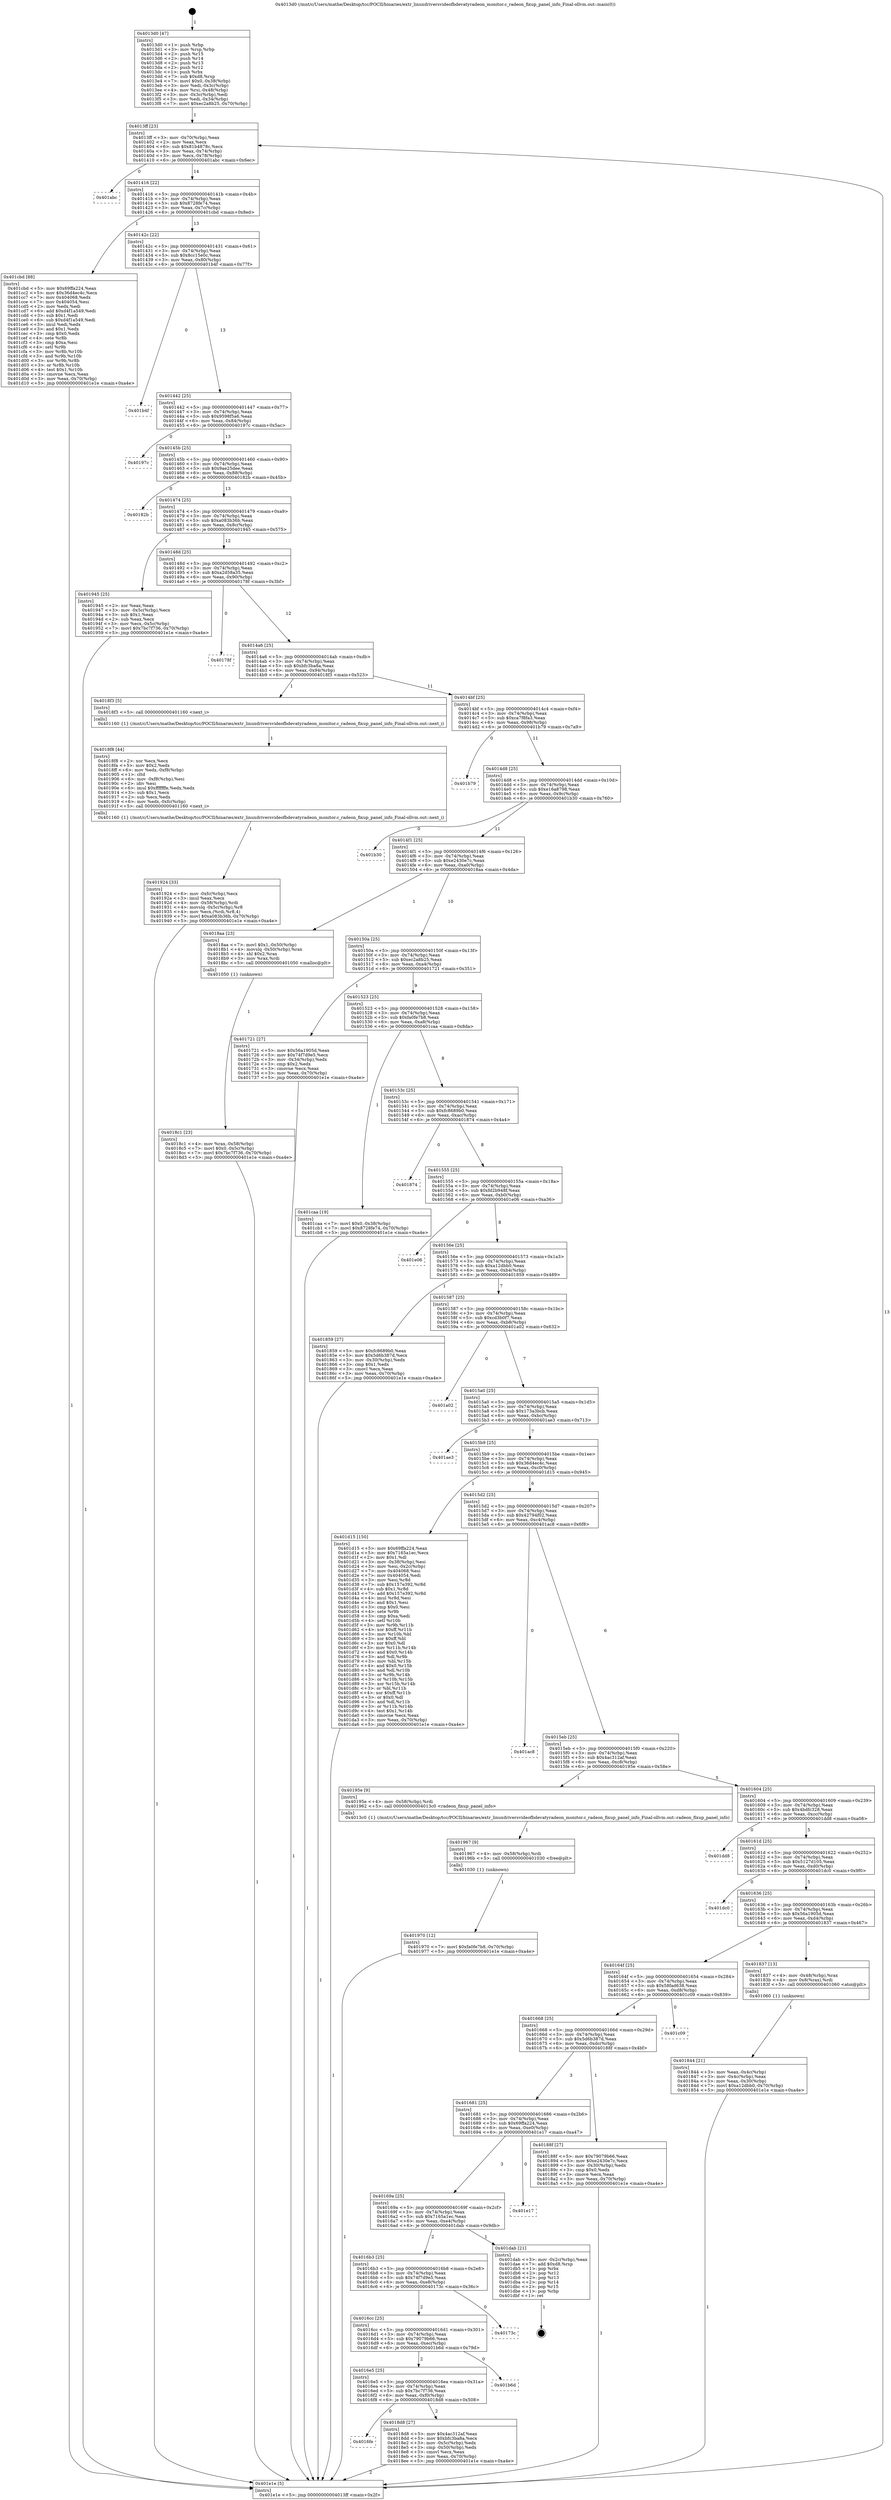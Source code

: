digraph "0x4013d0" {
  label = "0x4013d0 (/mnt/c/Users/mathe/Desktop/tcc/POCII/binaries/extr_linuxdriversvideofbdevatyradeon_monitor.c_radeon_fixup_panel_info_Final-ollvm.out::main(0))"
  labelloc = "t"
  node[shape=record]

  Entry [label="",width=0.3,height=0.3,shape=circle,fillcolor=black,style=filled]
  "0x4013ff" [label="{
     0x4013ff [23]\l
     | [instrs]\l
     &nbsp;&nbsp;0x4013ff \<+3\>: mov -0x70(%rbp),%eax\l
     &nbsp;&nbsp;0x401402 \<+2\>: mov %eax,%ecx\l
     &nbsp;&nbsp;0x401404 \<+6\>: sub $0x81b4878c,%ecx\l
     &nbsp;&nbsp;0x40140a \<+3\>: mov %eax,-0x74(%rbp)\l
     &nbsp;&nbsp;0x40140d \<+3\>: mov %ecx,-0x78(%rbp)\l
     &nbsp;&nbsp;0x401410 \<+6\>: je 0000000000401abc \<main+0x6ec\>\l
  }"]
  "0x401abc" [label="{
     0x401abc\l
  }", style=dashed]
  "0x401416" [label="{
     0x401416 [22]\l
     | [instrs]\l
     &nbsp;&nbsp;0x401416 \<+5\>: jmp 000000000040141b \<main+0x4b\>\l
     &nbsp;&nbsp;0x40141b \<+3\>: mov -0x74(%rbp),%eax\l
     &nbsp;&nbsp;0x40141e \<+5\>: sub $0x8728fe74,%eax\l
     &nbsp;&nbsp;0x401423 \<+3\>: mov %eax,-0x7c(%rbp)\l
     &nbsp;&nbsp;0x401426 \<+6\>: je 0000000000401cbd \<main+0x8ed\>\l
  }"]
  Exit [label="",width=0.3,height=0.3,shape=circle,fillcolor=black,style=filled,peripheries=2]
  "0x401cbd" [label="{
     0x401cbd [88]\l
     | [instrs]\l
     &nbsp;&nbsp;0x401cbd \<+5\>: mov $0x69ffa224,%eax\l
     &nbsp;&nbsp;0x401cc2 \<+5\>: mov $0x36d4ec4c,%ecx\l
     &nbsp;&nbsp;0x401cc7 \<+7\>: mov 0x404068,%edx\l
     &nbsp;&nbsp;0x401cce \<+7\>: mov 0x404054,%esi\l
     &nbsp;&nbsp;0x401cd5 \<+2\>: mov %edx,%edi\l
     &nbsp;&nbsp;0x401cd7 \<+6\>: add $0xd4f1a549,%edi\l
     &nbsp;&nbsp;0x401cdd \<+3\>: sub $0x1,%edi\l
     &nbsp;&nbsp;0x401ce0 \<+6\>: sub $0xd4f1a549,%edi\l
     &nbsp;&nbsp;0x401ce6 \<+3\>: imul %edi,%edx\l
     &nbsp;&nbsp;0x401ce9 \<+3\>: and $0x1,%edx\l
     &nbsp;&nbsp;0x401cec \<+3\>: cmp $0x0,%edx\l
     &nbsp;&nbsp;0x401cef \<+4\>: sete %r8b\l
     &nbsp;&nbsp;0x401cf3 \<+3\>: cmp $0xa,%esi\l
     &nbsp;&nbsp;0x401cf6 \<+4\>: setl %r9b\l
     &nbsp;&nbsp;0x401cfa \<+3\>: mov %r8b,%r10b\l
     &nbsp;&nbsp;0x401cfd \<+3\>: and %r9b,%r10b\l
     &nbsp;&nbsp;0x401d00 \<+3\>: xor %r9b,%r8b\l
     &nbsp;&nbsp;0x401d03 \<+3\>: or %r8b,%r10b\l
     &nbsp;&nbsp;0x401d06 \<+4\>: test $0x1,%r10b\l
     &nbsp;&nbsp;0x401d0a \<+3\>: cmovne %ecx,%eax\l
     &nbsp;&nbsp;0x401d0d \<+3\>: mov %eax,-0x70(%rbp)\l
     &nbsp;&nbsp;0x401d10 \<+5\>: jmp 0000000000401e1e \<main+0xa4e\>\l
  }"]
  "0x40142c" [label="{
     0x40142c [22]\l
     | [instrs]\l
     &nbsp;&nbsp;0x40142c \<+5\>: jmp 0000000000401431 \<main+0x61\>\l
     &nbsp;&nbsp;0x401431 \<+3\>: mov -0x74(%rbp),%eax\l
     &nbsp;&nbsp;0x401434 \<+5\>: sub $0x8cc15e0c,%eax\l
     &nbsp;&nbsp;0x401439 \<+3\>: mov %eax,-0x80(%rbp)\l
     &nbsp;&nbsp;0x40143c \<+6\>: je 0000000000401b4f \<main+0x77f\>\l
  }"]
  "0x401970" [label="{
     0x401970 [12]\l
     | [instrs]\l
     &nbsp;&nbsp;0x401970 \<+7\>: movl $0xfa0fe7b8,-0x70(%rbp)\l
     &nbsp;&nbsp;0x401977 \<+5\>: jmp 0000000000401e1e \<main+0xa4e\>\l
  }"]
  "0x401b4f" [label="{
     0x401b4f\l
  }", style=dashed]
  "0x401442" [label="{
     0x401442 [25]\l
     | [instrs]\l
     &nbsp;&nbsp;0x401442 \<+5\>: jmp 0000000000401447 \<main+0x77\>\l
     &nbsp;&nbsp;0x401447 \<+3\>: mov -0x74(%rbp),%eax\l
     &nbsp;&nbsp;0x40144a \<+5\>: sub $0x9598f5a6,%eax\l
     &nbsp;&nbsp;0x40144f \<+6\>: mov %eax,-0x84(%rbp)\l
     &nbsp;&nbsp;0x401455 \<+6\>: je 000000000040197c \<main+0x5ac\>\l
  }"]
  "0x401967" [label="{
     0x401967 [9]\l
     | [instrs]\l
     &nbsp;&nbsp;0x401967 \<+4\>: mov -0x58(%rbp),%rdi\l
     &nbsp;&nbsp;0x40196b \<+5\>: call 0000000000401030 \<free@plt\>\l
     | [calls]\l
     &nbsp;&nbsp;0x401030 \{1\} (unknown)\l
  }"]
  "0x40197c" [label="{
     0x40197c\l
  }", style=dashed]
  "0x40145b" [label="{
     0x40145b [25]\l
     | [instrs]\l
     &nbsp;&nbsp;0x40145b \<+5\>: jmp 0000000000401460 \<main+0x90\>\l
     &nbsp;&nbsp;0x401460 \<+3\>: mov -0x74(%rbp),%eax\l
     &nbsp;&nbsp;0x401463 \<+5\>: sub $0x9ae25dee,%eax\l
     &nbsp;&nbsp;0x401468 \<+6\>: mov %eax,-0x88(%rbp)\l
     &nbsp;&nbsp;0x40146e \<+6\>: je 000000000040182b \<main+0x45b\>\l
  }"]
  "0x401924" [label="{
     0x401924 [33]\l
     | [instrs]\l
     &nbsp;&nbsp;0x401924 \<+6\>: mov -0xfc(%rbp),%ecx\l
     &nbsp;&nbsp;0x40192a \<+3\>: imul %eax,%ecx\l
     &nbsp;&nbsp;0x40192d \<+4\>: mov -0x58(%rbp),%rdi\l
     &nbsp;&nbsp;0x401931 \<+4\>: movslq -0x5c(%rbp),%r8\l
     &nbsp;&nbsp;0x401935 \<+4\>: mov %ecx,(%rdi,%r8,4)\l
     &nbsp;&nbsp;0x401939 \<+7\>: movl $0xa083b36b,-0x70(%rbp)\l
     &nbsp;&nbsp;0x401940 \<+5\>: jmp 0000000000401e1e \<main+0xa4e\>\l
  }"]
  "0x40182b" [label="{
     0x40182b\l
  }", style=dashed]
  "0x401474" [label="{
     0x401474 [25]\l
     | [instrs]\l
     &nbsp;&nbsp;0x401474 \<+5\>: jmp 0000000000401479 \<main+0xa9\>\l
     &nbsp;&nbsp;0x401479 \<+3\>: mov -0x74(%rbp),%eax\l
     &nbsp;&nbsp;0x40147c \<+5\>: sub $0xa083b36b,%eax\l
     &nbsp;&nbsp;0x401481 \<+6\>: mov %eax,-0x8c(%rbp)\l
     &nbsp;&nbsp;0x401487 \<+6\>: je 0000000000401945 \<main+0x575\>\l
  }"]
  "0x4018f8" [label="{
     0x4018f8 [44]\l
     | [instrs]\l
     &nbsp;&nbsp;0x4018f8 \<+2\>: xor %ecx,%ecx\l
     &nbsp;&nbsp;0x4018fa \<+5\>: mov $0x2,%edx\l
     &nbsp;&nbsp;0x4018ff \<+6\>: mov %edx,-0xf8(%rbp)\l
     &nbsp;&nbsp;0x401905 \<+1\>: cltd\l
     &nbsp;&nbsp;0x401906 \<+6\>: mov -0xf8(%rbp),%esi\l
     &nbsp;&nbsp;0x40190c \<+2\>: idiv %esi\l
     &nbsp;&nbsp;0x40190e \<+6\>: imul $0xfffffffe,%edx,%edx\l
     &nbsp;&nbsp;0x401914 \<+3\>: sub $0x1,%ecx\l
     &nbsp;&nbsp;0x401917 \<+2\>: sub %ecx,%edx\l
     &nbsp;&nbsp;0x401919 \<+6\>: mov %edx,-0xfc(%rbp)\l
     &nbsp;&nbsp;0x40191f \<+5\>: call 0000000000401160 \<next_i\>\l
     | [calls]\l
     &nbsp;&nbsp;0x401160 \{1\} (/mnt/c/Users/mathe/Desktop/tcc/POCII/binaries/extr_linuxdriversvideofbdevatyradeon_monitor.c_radeon_fixup_panel_info_Final-ollvm.out::next_i)\l
  }"]
  "0x401945" [label="{
     0x401945 [25]\l
     | [instrs]\l
     &nbsp;&nbsp;0x401945 \<+2\>: xor %eax,%eax\l
     &nbsp;&nbsp;0x401947 \<+3\>: mov -0x5c(%rbp),%ecx\l
     &nbsp;&nbsp;0x40194a \<+3\>: sub $0x1,%eax\l
     &nbsp;&nbsp;0x40194d \<+2\>: sub %eax,%ecx\l
     &nbsp;&nbsp;0x40194f \<+3\>: mov %ecx,-0x5c(%rbp)\l
     &nbsp;&nbsp;0x401952 \<+7\>: movl $0x7bc7f736,-0x70(%rbp)\l
     &nbsp;&nbsp;0x401959 \<+5\>: jmp 0000000000401e1e \<main+0xa4e\>\l
  }"]
  "0x40148d" [label="{
     0x40148d [25]\l
     | [instrs]\l
     &nbsp;&nbsp;0x40148d \<+5\>: jmp 0000000000401492 \<main+0xc2\>\l
     &nbsp;&nbsp;0x401492 \<+3\>: mov -0x74(%rbp),%eax\l
     &nbsp;&nbsp;0x401495 \<+5\>: sub $0xa2d58a35,%eax\l
     &nbsp;&nbsp;0x40149a \<+6\>: mov %eax,-0x90(%rbp)\l
     &nbsp;&nbsp;0x4014a0 \<+6\>: je 000000000040178f \<main+0x3bf\>\l
  }"]
  "0x4016fe" [label="{
     0x4016fe\l
  }", style=dashed]
  "0x40178f" [label="{
     0x40178f\l
  }", style=dashed]
  "0x4014a6" [label="{
     0x4014a6 [25]\l
     | [instrs]\l
     &nbsp;&nbsp;0x4014a6 \<+5\>: jmp 00000000004014ab \<main+0xdb\>\l
     &nbsp;&nbsp;0x4014ab \<+3\>: mov -0x74(%rbp),%eax\l
     &nbsp;&nbsp;0x4014ae \<+5\>: sub $0xbfc3ba8a,%eax\l
     &nbsp;&nbsp;0x4014b3 \<+6\>: mov %eax,-0x94(%rbp)\l
     &nbsp;&nbsp;0x4014b9 \<+6\>: je 00000000004018f3 \<main+0x523\>\l
  }"]
  "0x4018d8" [label="{
     0x4018d8 [27]\l
     | [instrs]\l
     &nbsp;&nbsp;0x4018d8 \<+5\>: mov $0x4ac312af,%eax\l
     &nbsp;&nbsp;0x4018dd \<+5\>: mov $0xbfc3ba8a,%ecx\l
     &nbsp;&nbsp;0x4018e2 \<+3\>: mov -0x5c(%rbp),%edx\l
     &nbsp;&nbsp;0x4018e5 \<+3\>: cmp -0x50(%rbp),%edx\l
     &nbsp;&nbsp;0x4018e8 \<+3\>: cmovl %ecx,%eax\l
     &nbsp;&nbsp;0x4018eb \<+3\>: mov %eax,-0x70(%rbp)\l
     &nbsp;&nbsp;0x4018ee \<+5\>: jmp 0000000000401e1e \<main+0xa4e\>\l
  }"]
  "0x4018f3" [label="{
     0x4018f3 [5]\l
     | [instrs]\l
     &nbsp;&nbsp;0x4018f3 \<+5\>: call 0000000000401160 \<next_i\>\l
     | [calls]\l
     &nbsp;&nbsp;0x401160 \{1\} (/mnt/c/Users/mathe/Desktop/tcc/POCII/binaries/extr_linuxdriversvideofbdevatyradeon_monitor.c_radeon_fixup_panel_info_Final-ollvm.out::next_i)\l
  }"]
  "0x4014bf" [label="{
     0x4014bf [25]\l
     | [instrs]\l
     &nbsp;&nbsp;0x4014bf \<+5\>: jmp 00000000004014c4 \<main+0xf4\>\l
     &nbsp;&nbsp;0x4014c4 \<+3\>: mov -0x74(%rbp),%eax\l
     &nbsp;&nbsp;0x4014c7 \<+5\>: sub $0xca7f8fa3,%eax\l
     &nbsp;&nbsp;0x4014cc \<+6\>: mov %eax,-0x98(%rbp)\l
     &nbsp;&nbsp;0x4014d2 \<+6\>: je 0000000000401b79 \<main+0x7a9\>\l
  }"]
  "0x4016e5" [label="{
     0x4016e5 [25]\l
     | [instrs]\l
     &nbsp;&nbsp;0x4016e5 \<+5\>: jmp 00000000004016ea \<main+0x31a\>\l
     &nbsp;&nbsp;0x4016ea \<+3\>: mov -0x74(%rbp),%eax\l
     &nbsp;&nbsp;0x4016ed \<+5\>: sub $0x7bc7f736,%eax\l
     &nbsp;&nbsp;0x4016f2 \<+6\>: mov %eax,-0xf0(%rbp)\l
     &nbsp;&nbsp;0x4016f8 \<+6\>: je 00000000004018d8 \<main+0x508\>\l
  }"]
  "0x401b79" [label="{
     0x401b79\l
  }", style=dashed]
  "0x4014d8" [label="{
     0x4014d8 [25]\l
     | [instrs]\l
     &nbsp;&nbsp;0x4014d8 \<+5\>: jmp 00000000004014dd \<main+0x10d\>\l
     &nbsp;&nbsp;0x4014dd \<+3\>: mov -0x74(%rbp),%eax\l
     &nbsp;&nbsp;0x4014e0 \<+5\>: sub $0xe16a8798,%eax\l
     &nbsp;&nbsp;0x4014e5 \<+6\>: mov %eax,-0x9c(%rbp)\l
     &nbsp;&nbsp;0x4014eb \<+6\>: je 0000000000401b30 \<main+0x760\>\l
  }"]
  "0x401b6d" [label="{
     0x401b6d\l
  }", style=dashed]
  "0x401b30" [label="{
     0x401b30\l
  }", style=dashed]
  "0x4014f1" [label="{
     0x4014f1 [25]\l
     | [instrs]\l
     &nbsp;&nbsp;0x4014f1 \<+5\>: jmp 00000000004014f6 \<main+0x126\>\l
     &nbsp;&nbsp;0x4014f6 \<+3\>: mov -0x74(%rbp),%eax\l
     &nbsp;&nbsp;0x4014f9 \<+5\>: sub $0xe2430e7c,%eax\l
     &nbsp;&nbsp;0x4014fe \<+6\>: mov %eax,-0xa0(%rbp)\l
     &nbsp;&nbsp;0x401504 \<+6\>: je 00000000004018aa \<main+0x4da\>\l
  }"]
  "0x4016cc" [label="{
     0x4016cc [25]\l
     | [instrs]\l
     &nbsp;&nbsp;0x4016cc \<+5\>: jmp 00000000004016d1 \<main+0x301\>\l
     &nbsp;&nbsp;0x4016d1 \<+3\>: mov -0x74(%rbp),%eax\l
     &nbsp;&nbsp;0x4016d4 \<+5\>: sub $0x79079b66,%eax\l
     &nbsp;&nbsp;0x4016d9 \<+6\>: mov %eax,-0xec(%rbp)\l
     &nbsp;&nbsp;0x4016df \<+6\>: je 0000000000401b6d \<main+0x79d\>\l
  }"]
  "0x4018aa" [label="{
     0x4018aa [23]\l
     | [instrs]\l
     &nbsp;&nbsp;0x4018aa \<+7\>: movl $0x1,-0x50(%rbp)\l
     &nbsp;&nbsp;0x4018b1 \<+4\>: movslq -0x50(%rbp),%rax\l
     &nbsp;&nbsp;0x4018b5 \<+4\>: shl $0x2,%rax\l
     &nbsp;&nbsp;0x4018b9 \<+3\>: mov %rax,%rdi\l
     &nbsp;&nbsp;0x4018bc \<+5\>: call 0000000000401050 \<malloc@plt\>\l
     | [calls]\l
     &nbsp;&nbsp;0x401050 \{1\} (unknown)\l
  }"]
  "0x40150a" [label="{
     0x40150a [25]\l
     | [instrs]\l
     &nbsp;&nbsp;0x40150a \<+5\>: jmp 000000000040150f \<main+0x13f\>\l
     &nbsp;&nbsp;0x40150f \<+3\>: mov -0x74(%rbp),%eax\l
     &nbsp;&nbsp;0x401512 \<+5\>: sub $0xec2a8b25,%eax\l
     &nbsp;&nbsp;0x401517 \<+6\>: mov %eax,-0xa4(%rbp)\l
     &nbsp;&nbsp;0x40151d \<+6\>: je 0000000000401721 \<main+0x351\>\l
  }"]
  "0x40173c" [label="{
     0x40173c\l
  }", style=dashed]
  "0x401721" [label="{
     0x401721 [27]\l
     | [instrs]\l
     &nbsp;&nbsp;0x401721 \<+5\>: mov $0x56a1905d,%eax\l
     &nbsp;&nbsp;0x401726 \<+5\>: mov $0x74f7d9e5,%ecx\l
     &nbsp;&nbsp;0x40172b \<+3\>: mov -0x34(%rbp),%edx\l
     &nbsp;&nbsp;0x40172e \<+3\>: cmp $0x2,%edx\l
     &nbsp;&nbsp;0x401731 \<+3\>: cmovne %ecx,%eax\l
     &nbsp;&nbsp;0x401734 \<+3\>: mov %eax,-0x70(%rbp)\l
     &nbsp;&nbsp;0x401737 \<+5\>: jmp 0000000000401e1e \<main+0xa4e\>\l
  }"]
  "0x401523" [label="{
     0x401523 [25]\l
     | [instrs]\l
     &nbsp;&nbsp;0x401523 \<+5\>: jmp 0000000000401528 \<main+0x158\>\l
     &nbsp;&nbsp;0x401528 \<+3\>: mov -0x74(%rbp),%eax\l
     &nbsp;&nbsp;0x40152b \<+5\>: sub $0xfa0fe7b8,%eax\l
     &nbsp;&nbsp;0x401530 \<+6\>: mov %eax,-0xa8(%rbp)\l
     &nbsp;&nbsp;0x401536 \<+6\>: je 0000000000401caa \<main+0x8da\>\l
  }"]
  "0x401e1e" [label="{
     0x401e1e [5]\l
     | [instrs]\l
     &nbsp;&nbsp;0x401e1e \<+5\>: jmp 00000000004013ff \<main+0x2f\>\l
  }"]
  "0x4013d0" [label="{
     0x4013d0 [47]\l
     | [instrs]\l
     &nbsp;&nbsp;0x4013d0 \<+1\>: push %rbp\l
     &nbsp;&nbsp;0x4013d1 \<+3\>: mov %rsp,%rbp\l
     &nbsp;&nbsp;0x4013d4 \<+2\>: push %r15\l
     &nbsp;&nbsp;0x4013d6 \<+2\>: push %r14\l
     &nbsp;&nbsp;0x4013d8 \<+2\>: push %r13\l
     &nbsp;&nbsp;0x4013da \<+2\>: push %r12\l
     &nbsp;&nbsp;0x4013dc \<+1\>: push %rbx\l
     &nbsp;&nbsp;0x4013dd \<+7\>: sub $0xd8,%rsp\l
     &nbsp;&nbsp;0x4013e4 \<+7\>: movl $0x0,-0x38(%rbp)\l
     &nbsp;&nbsp;0x4013eb \<+3\>: mov %edi,-0x3c(%rbp)\l
     &nbsp;&nbsp;0x4013ee \<+4\>: mov %rsi,-0x48(%rbp)\l
     &nbsp;&nbsp;0x4013f2 \<+3\>: mov -0x3c(%rbp),%edi\l
     &nbsp;&nbsp;0x4013f5 \<+3\>: mov %edi,-0x34(%rbp)\l
     &nbsp;&nbsp;0x4013f8 \<+7\>: movl $0xec2a8b25,-0x70(%rbp)\l
  }"]
  "0x4016b3" [label="{
     0x4016b3 [25]\l
     | [instrs]\l
     &nbsp;&nbsp;0x4016b3 \<+5\>: jmp 00000000004016b8 \<main+0x2e8\>\l
     &nbsp;&nbsp;0x4016b8 \<+3\>: mov -0x74(%rbp),%eax\l
     &nbsp;&nbsp;0x4016bb \<+5\>: sub $0x74f7d9e5,%eax\l
     &nbsp;&nbsp;0x4016c0 \<+6\>: mov %eax,-0xe8(%rbp)\l
     &nbsp;&nbsp;0x4016c6 \<+6\>: je 000000000040173c \<main+0x36c\>\l
  }"]
  "0x401caa" [label="{
     0x401caa [19]\l
     | [instrs]\l
     &nbsp;&nbsp;0x401caa \<+7\>: movl $0x0,-0x38(%rbp)\l
     &nbsp;&nbsp;0x401cb1 \<+7\>: movl $0x8728fe74,-0x70(%rbp)\l
     &nbsp;&nbsp;0x401cb8 \<+5\>: jmp 0000000000401e1e \<main+0xa4e\>\l
  }"]
  "0x40153c" [label="{
     0x40153c [25]\l
     | [instrs]\l
     &nbsp;&nbsp;0x40153c \<+5\>: jmp 0000000000401541 \<main+0x171\>\l
     &nbsp;&nbsp;0x401541 \<+3\>: mov -0x74(%rbp),%eax\l
     &nbsp;&nbsp;0x401544 \<+5\>: sub $0xfc8689b0,%eax\l
     &nbsp;&nbsp;0x401549 \<+6\>: mov %eax,-0xac(%rbp)\l
     &nbsp;&nbsp;0x40154f \<+6\>: je 0000000000401874 \<main+0x4a4\>\l
  }"]
  "0x401dab" [label="{
     0x401dab [21]\l
     | [instrs]\l
     &nbsp;&nbsp;0x401dab \<+3\>: mov -0x2c(%rbp),%eax\l
     &nbsp;&nbsp;0x401dae \<+7\>: add $0xd8,%rsp\l
     &nbsp;&nbsp;0x401db5 \<+1\>: pop %rbx\l
     &nbsp;&nbsp;0x401db6 \<+2\>: pop %r12\l
     &nbsp;&nbsp;0x401db8 \<+2\>: pop %r13\l
     &nbsp;&nbsp;0x401dba \<+2\>: pop %r14\l
     &nbsp;&nbsp;0x401dbc \<+2\>: pop %r15\l
     &nbsp;&nbsp;0x401dbe \<+1\>: pop %rbp\l
     &nbsp;&nbsp;0x401dbf \<+1\>: ret\l
  }"]
  "0x401874" [label="{
     0x401874\l
  }", style=dashed]
  "0x401555" [label="{
     0x401555 [25]\l
     | [instrs]\l
     &nbsp;&nbsp;0x401555 \<+5\>: jmp 000000000040155a \<main+0x18a\>\l
     &nbsp;&nbsp;0x40155a \<+3\>: mov -0x74(%rbp),%eax\l
     &nbsp;&nbsp;0x40155d \<+5\>: sub $0xfd2b948f,%eax\l
     &nbsp;&nbsp;0x401562 \<+6\>: mov %eax,-0xb0(%rbp)\l
     &nbsp;&nbsp;0x401568 \<+6\>: je 0000000000401e06 \<main+0xa36\>\l
  }"]
  "0x40169a" [label="{
     0x40169a [25]\l
     | [instrs]\l
     &nbsp;&nbsp;0x40169a \<+5\>: jmp 000000000040169f \<main+0x2cf\>\l
     &nbsp;&nbsp;0x40169f \<+3\>: mov -0x74(%rbp),%eax\l
     &nbsp;&nbsp;0x4016a2 \<+5\>: sub $0x7165a1ec,%eax\l
     &nbsp;&nbsp;0x4016a7 \<+6\>: mov %eax,-0xe4(%rbp)\l
     &nbsp;&nbsp;0x4016ad \<+6\>: je 0000000000401dab \<main+0x9db\>\l
  }"]
  "0x401e06" [label="{
     0x401e06\l
  }", style=dashed]
  "0x40156e" [label="{
     0x40156e [25]\l
     | [instrs]\l
     &nbsp;&nbsp;0x40156e \<+5\>: jmp 0000000000401573 \<main+0x1a3\>\l
     &nbsp;&nbsp;0x401573 \<+3\>: mov -0x74(%rbp),%eax\l
     &nbsp;&nbsp;0x401576 \<+5\>: sub $0xa12dbb0,%eax\l
     &nbsp;&nbsp;0x40157b \<+6\>: mov %eax,-0xb4(%rbp)\l
     &nbsp;&nbsp;0x401581 \<+6\>: je 0000000000401859 \<main+0x489\>\l
  }"]
  "0x401e17" [label="{
     0x401e17\l
  }", style=dashed]
  "0x401859" [label="{
     0x401859 [27]\l
     | [instrs]\l
     &nbsp;&nbsp;0x401859 \<+5\>: mov $0xfc8689b0,%eax\l
     &nbsp;&nbsp;0x40185e \<+5\>: mov $0x5d6b387d,%ecx\l
     &nbsp;&nbsp;0x401863 \<+3\>: mov -0x30(%rbp),%edx\l
     &nbsp;&nbsp;0x401866 \<+3\>: cmp $0x1,%edx\l
     &nbsp;&nbsp;0x401869 \<+3\>: cmovl %ecx,%eax\l
     &nbsp;&nbsp;0x40186c \<+3\>: mov %eax,-0x70(%rbp)\l
     &nbsp;&nbsp;0x40186f \<+5\>: jmp 0000000000401e1e \<main+0xa4e\>\l
  }"]
  "0x401587" [label="{
     0x401587 [25]\l
     | [instrs]\l
     &nbsp;&nbsp;0x401587 \<+5\>: jmp 000000000040158c \<main+0x1bc\>\l
     &nbsp;&nbsp;0x40158c \<+3\>: mov -0x74(%rbp),%eax\l
     &nbsp;&nbsp;0x40158f \<+5\>: sub $0xcd3b0f7,%eax\l
     &nbsp;&nbsp;0x401594 \<+6\>: mov %eax,-0xb8(%rbp)\l
     &nbsp;&nbsp;0x40159a \<+6\>: je 0000000000401a02 \<main+0x632\>\l
  }"]
  "0x4018c1" [label="{
     0x4018c1 [23]\l
     | [instrs]\l
     &nbsp;&nbsp;0x4018c1 \<+4\>: mov %rax,-0x58(%rbp)\l
     &nbsp;&nbsp;0x4018c5 \<+7\>: movl $0x0,-0x5c(%rbp)\l
     &nbsp;&nbsp;0x4018cc \<+7\>: movl $0x7bc7f736,-0x70(%rbp)\l
     &nbsp;&nbsp;0x4018d3 \<+5\>: jmp 0000000000401e1e \<main+0xa4e\>\l
  }"]
  "0x401a02" [label="{
     0x401a02\l
  }", style=dashed]
  "0x4015a0" [label="{
     0x4015a0 [25]\l
     | [instrs]\l
     &nbsp;&nbsp;0x4015a0 \<+5\>: jmp 00000000004015a5 \<main+0x1d5\>\l
     &nbsp;&nbsp;0x4015a5 \<+3\>: mov -0x74(%rbp),%eax\l
     &nbsp;&nbsp;0x4015a8 \<+5\>: sub $0x173a3bcb,%eax\l
     &nbsp;&nbsp;0x4015ad \<+6\>: mov %eax,-0xbc(%rbp)\l
     &nbsp;&nbsp;0x4015b3 \<+6\>: je 0000000000401ae3 \<main+0x713\>\l
  }"]
  "0x401681" [label="{
     0x401681 [25]\l
     | [instrs]\l
     &nbsp;&nbsp;0x401681 \<+5\>: jmp 0000000000401686 \<main+0x2b6\>\l
     &nbsp;&nbsp;0x401686 \<+3\>: mov -0x74(%rbp),%eax\l
     &nbsp;&nbsp;0x401689 \<+5\>: sub $0x69ffa224,%eax\l
     &nbsp;&nbsp;0x40168e \<+6\>: mov %eax,-0xe0(%rbp)\l
     &nbsp;&nbsp;0x401694 \<+6\>: je 0000000000401e17 \<main+0xa47\>\l
  }"]
  "0x401ae3" [label="{
     0x401ae3\l
  }", style=dashed]
  "0x4015b9" [label="{
     0x4015b9 [25]\l
     | [instrs]\l
     &nbsp;&nbsp;0x4015b9 \<+5\>: jmp 00000000004015be \<main+0x1ee\>\l
     &nbsp;&nbsp;0x4015be \<+3\>: mov -0x74(%rbp),%eax\l
     &nbsp;&nbsp;0x4015c1 \<+5\>: sub $0x36d4ec4c,%eax\l
     &nbsp;&nbsp;0x4015c6 \<+6\>: mov %eax,-0xc0(%rbp)\l
     &nbsp;&nbsp;0x4015cc \<+6\>: je 0000000000401d15 \<main+0x945\>\l
  }"]
  "0x40188f" [label="{
     0x40188f [27]\l
     | [instrs]\l
     &nbsp;&nbsp;0x40188f \<+5\>: mov $0x79079b66,%eax\l
     &nbsp;&nbsp;0x401894 \<+5\>: mov $0xe2430e7c,%ecx\l
     &nbsp;&nbsp;0x401899 \<+3\>: mov -0x30(%rbp),%edx\l
     &nbsp;&nbsp;0x40189c \<+3\>: cmp $0x0,%edx\l
     &nbsp;&nbsp;0x40189f \<+3\>: cmove %ecx,%eax\l
     &nbsp;&nbsp;0x4018a2 \<+3\>: mov %eax,-0x70(%rbp)\l
     &nbsp;&nbsp;0x4018a5 \<+5\>: jmp 0000000000401e1e \<main+0xa4e\>\l
  }"]
  "0x401d15" [label="{
     0x401d15 [150]\l
     | [instrs]\l
     &nbsp;&nbsp;0x401d15 \<+5\>: mov $0x69ffa224,%eax\l
     &nbsp;&nbsp;0x401d1a \<+5\>: mov $0x7165a1ec,%ecx\l
     &nbsp;&nbsp;0x401d1f \<+2\>: mov $0x1,%dl\l
     &nbsp;&nbsp;0x401d21 \<+3\>: mov -0x38(%rbp),%esi\l
     &nbsp;&nbsp;0x401d24 \<+3\>: mov %esi,-0x2c(%rbp)\l
     &nbsp;&nbsp;0x401d27 \<+7\>: mov 0x404068,%esi\l
     &nbsp;&nbsp;0x401d2e \<+7\>: mov 0x404054,%edi\l
     &nbsp;&nbsp;0x401d35 \<+3\>: mov %esi,%r8d\l
     &nbsp;&nbsp;0x401d38 \<+7\>: sub $0x157e392,%r8d\l
     &nbsp;&nbsp;0x401d3f \<+4\>: sub $0x1,%r8d\l
     &nbsp;&nbsp;0x401d43 \<+7\>: add $0x157e392,%r8d\l
     &nbsp;&nbsp;0x401d4a \<+4\>: imul %r8d,%esi\l
     &nbsp;&nbsp;0x401d4e \<+3\>: and $0x1,%esi\l
     &nbsp;&nbsp;0x401d51 \<+3\>: cmp $0x0,%esi\l
     &nbsp;&nbsp;0x401d54 \<+4\>: sete %r9b\l
     &nbsp;&nbsp;0x401d58 \<+3\>: cmp $0xa,%edi\l
     &nbsp;&nbsp;0x401d5b \<+4\>: setl %r10b\l
     &nbsp;&nbsp;0x401d5f \<+3\>: mov %r9b,%r11b\l
     &nbsp;&nbsp;0x401d62 \<+4\>: xor $0xff,%r11b\l
     &nbsp;&nbsp;0x401d66 \<+3\>: mov %r10b,%bl\l
     &nbsp;&nbsp;0x401d69 \<+3\>: xor $0xff,%bl\l
     &nbsp;&nbsp;0x401d6c \<+3\>: xor $0x0,%dl\l
     &nbsp;&nbsp;0x401d6f \<+3\>: mov %r11b,%r14b\l
     &nbsp;&nbsp;0x401d72 \<+4\>: and $0x0,%r14b\l
     &nbsp;&nbsp;0x401d76 \<+3\>: and %dl,%r9b\l
     &nbsp;&nbsp;0x401d79 \<+3\>: mov %bl,%r15b\l
     &nbsp;&nbsp;0x401d7c \<+4\>: and $0x0,%r15b\l
     &nbsp;&nbsp;0x401d80 \<+3\>: and %dl,%r10b\l
     &nbsp;&nbsp;0x401d83 \<+3\>: or %r9b,%r14b\l
     &nbsp;&nbsp;0x401d86 \<+3\>: or %r10b,%r15b\l
     &nbsp;&nbsp;0x401d89 \<+3\>: xor %r15b,%r14b\l
     &nbsp;&nbsp;0x401d8c \<+3\>: or %bl,%r11b\l
     &nbsp;&nbsp;0x401d8f \<+4\>: xor $0xff,%r11b\l
     &nbsp;&nbsp;0x401d93 \<+3\>: or $0x0,%dl\l
     &nbsp;&nbsp;0x401d96 \<+3\>: and %dl,%r11b\l
     &nbsp;&nbsp;0x401d99 \<+3\>: or %r11b,%r14b\l
     &nbsp;&nbsp;0x401d9c \<+4\>: test $0x1,%r14b\l
     &nbsp;&nbsp;0x401da0 \<+3\>: cmovne %ecx,%eax\l
     &nbsp;&nbsp;0x401da3 \<+3\>: mov %eax,-0x70(%rbp)\l
     &nbsp;&nbsp;0x401da6 \<+5\>: jmp 0000000000401e1e \<main+0xa4e\>\l
  }"]
  "0x4015d2" [label="{
     0x4015d2 [25]\l
     | [instrs]\l
     &nbsp;&nbsp;0x4015d2 \<+5\>: jmp 00000000004015d7 \<main+0x207\>\l
     &nbsp;&nbsp;0x4015d7 \<+3\>: mov -0x74(%rbp),%eax\l
     &nbsp;&nbsp;0x4015da \<+5\>: sub $0x42794f02,%eax\l
     &nbsp;&nbsp;0x4015df \<+6\>: mov %eax,-0xc4(%rbp)\l
     &nbsp;&nbsp;0x4015e5 \<+6\>: je 0000000000401ac8 \<main+0x6f8\>\l
  }"]
  "0x401668" [label="{
     0x401668 [25]\l
     | [instrs]\l
     &nbsp;&nbsp;0x401668 \<+5\>: jmp 000000000040166d \<main+0x29d\>\l
     &nbsp;&nbsp;0x40166d \<+3\>: mov -0x74(%rbp),%eax\l
     &nbsp;&nbsp;0x401670 \<+5\>: sub $0x5d6b387d,%eax\l
     &nbsp;&nbsp;0x401675 \<+6\>: mov %eax,-0xdc(%rbp)\l
     &nbsp;&nbsp;0x40167b \<+6\>: je 000000000040188f \<main+0x4bf\>\l
  }"]
  "0x401ac8" [label="{
     0x401ac8\l
  }", style=dashed]
  "0x4015eb" [label="{
     0x4015eb [25]\l
     | [instrs]\l
     &nbsp;&nbsp;0x4015eb \<+5\>: jmp 00000000004015f0 \<main+0x220\>\l
     &nbsp;&nbsp;0x4015f0 \<+3\>: mov -0x74(%rbp),%eax\l
     &nbsp;&nbsp;0x4015f3 \<+5\>: sub $0x4ac312af,%eax\l
     &nbsp;&nbsp;0x4015f8 \<+6\>: mov %eax,-0xc8(%rbp)\l
     &nbsp;&nbsp;0x4015fe \<+6\>: je 000000000040195e \<main+0x58e\>\l
  }"]
  "0x401c09" [label="{
     0x401c09\l
  }", style=dashed]
  "0x40195e" [label="{
     0x40195e [9]\l
     | [instrs]\l
     &nbsp;&nbsp;0x40195e \<+4\>: mov -0x58(%rbp),%rdi\l
     &nbsp;&nbsp;0x401962 \<+5\>: call 00000000004013c0 \<radeon_fixup_panel_info\>\l
     | [calls]\l
     &nbsp;&nbsp;0x4013c0 \{1\} (/mnt/c/Users/mathe/Desktop/tcc/POCII/binaries/extr_linuxdriversvideofbdevatyradeon_monitor.c_radeon_fixup_panel_info_Final-ollvm.out::radeon_fixup_panel_info)\l
  }"]
  "0x401604" [label="{
     0x401604 [25]\l
     | [instrs]\l
     &nbsp;&nbsp;0x401604 \<+5\>: jmp 0000000000401609 \<main+0x239\>\l
     &nbsp;&nbsp;0x401609 \<+3\>: mov -0x74(%rbp),%eax\l
     &nbsp;&nbsp;0x40160c \<+5\>: sub $0x4bdfc328,%eax\l
     &nbsp;&nbsp;0x401611 \<+6\>: mov %eax,-0xcc(%rbp)\l
     &nbsp;&nbsp;0x401617 \<+6\>: je 0000000000401dd8 \<main+0xa08\>\l
  }"]
  "0x401844" [label="{
     0x401844 [21]\l
     | [instrs]\l
     &nbsp;&nbsp;0x401844 \<+3\>: mov %eax,-0x4c(%rbp)\l
     &nbsp;&nbsp;0x401847 \<+3\>: mov -0x4c(%rbp),%eax\l
     &nbsp;&nbsp;0x40184a \<+3\>: mov %eax,-0x30(%rbp)\l
     &nbsp;&nbsp;0x40184d \<+7\>: movl $0xa12dbb0,-0x70(%rbp)\l
     &nbsp;&nbsp;0x401854 \<+5\>: jmp 0000000000401e1e \<main+0xa4e\>\l
  }"]
  "0x401dd8" [label="{
     0x401dd8\l
  }", style=dashed]
  "0x40161d" [label="{
     0x40161d [25]\l
     | [instrs]\l
     &nbsp;&nbsp;0x40161d \<+5\>: jmp 0000000000401622 \<main+0x252\>\l
     &nbsp;&nbsp;0x401622 \<+3\>: mov -0x74(%rbp),%eax\l
     &nbsp;&nbsp;0x401625 \<+5\>: sub $0x5127d105,%eax\l
     &nbsp;&nbsp;0x40162a \<+6\>: mov %eax,-0xd0(%rbp)\l
     &nbsp;&nbsp;0x401630 \<+6\>: je 0000000000401dc0 \<main+0x9f0\>\l
  }"]
  "0x40164f" [label="{
     0x40164f [25]\l
     | [instrs]\l
     &nbsp;&nbsp;0x40164f \<+5\>: jmp 0000000000401654 \<main+0x284\>\l
     &nbsp;&nbsp;0x401654 \<+3\>: mov -0x74(%rbp),%eax\l
     &nbsp;&nbsp;0x401657 \<+5\>: sub $0x58fad638,%eax\l
     &nbsp;&nbsp;0x40165c \<+6\>: mov %eax,-0xd8(%rbp)\l
     &nbsp;&nbsp;0x401662 \<+6\>: je 0000000000401c09 \<main+0x839\>\l
  }"]
  "0x401dc0" [label="{
     0x401dc0\l
  }", style=dashed]
  "0x401636" [label="{
     0x401636 [25]\l
     | [instrs]\l
     &nbsp;&nbsp;0x401636 \<+5\>: jmp 000000000040163b \<main+0x26b\>\l
     &nbsp;&nbsp;0x40163b \<+3\>: mov -0x74(%rbp),%eax\l
     &nbsp;&nbsp;0x40163e \<+5\>: sub $0x56a1905d,%eax\l
     &nbsp;&nbsp;0x401643 \<+6\>: mov %eax,-0xd4(%rbp)\l
     &nbsp;&nbsp;0x401649 \<+6\>: je 0000000000401837 \<main+0x467\>\l
  }"]
  "0x401837" [label="{
     0x401837 [13]\l
     | [instrs]\l
     &nbsp;&nbsp;0x401837 \<+4\>: mov -0x48(%rbp),%rax\l
     &nbsp;&nbsp;0x40183b \<+4\>: mov 0x8(%rax),%rdi\l
     &nbsp;&nbsp;0x40183f \<+5\>: call 0000000000401060 \<atoi@plt\>\l
     | [calls]\l
     &nbsp;&nbsp;0x401060 \{1\} (unknown)\l
  }"]
  Entry -> "0x4013d0" [label=" 1"]
  "0x4013ff" -> "0x401abc" [label=" 0"]
  "0x4013ff" -> "0x401416" [label=" 14"]
  "0x401dab" -> Exit [label=" 1"]
  "0x401416" -> "0x401cbd" [label=" 1"]
  "0x401416" -> "0x40142c" [label=" 13"]
  "0x401d15" -> "0x401e1e" [label=" 1"]
  "0x40142c" -> "0x401b4f" [label=" 0"]
  "0x40142c" -> "0x401442" [label=" 13"]
  "0x401cbd" -> "0x401e1e" [label=" 1"]
  "0x401442" -> "0x40197c" [label=" 0"]
  "0x401442" -> "0x40145b" [label=" 13"]
  "0x401caa" -> "0x401e1e" [label=" 1"]
  "0x40145b" -> "0x40182b" [label=" 0"]
  "0x40145b" -> "0x401474" [label=" 13"]
  "0x401970" -> "0x401e1e" [label=" 1"]
  "0x401474" -> "0x401945" [label=" 1"]
  "0x401474" -> "0x40148d" [label=" 12"]
  "0x401967" -> "0x401970" [label=" 1"]
  "0x40148d" -> "0x40178f" [label=" 0"]
  "0x40148d" -> "0x4014a6" [label=" 12"]
  "0x40195e" -> "0x401967" [label=" 1"]
  "0x4014a6" -> "0x4018f3" [label=" 1"]
  "0x4014a6" -> "0x4014bf" [label=" 11"]
  "0x401945" -> "0x401e1e" [label=" 1"]
  "0x4014bf" -> "0x401b79" [label=" 0"]
  "0x4014bf" -> "0x4014d8" [label=" 11"]
  "0x4018f8" -> "0x401924" [label=" 1"]
  "0x4014d8" -> "0x401b30" [label=" 0"]
  "0x4014d8" -> "0x4014f1" [label=" 11"]
  "0x4018f3" -> "0x4018f8" [label=" 1"]
  "0x4014f1" -> "0x4018aa" [label=" 1"]
  "0x4014f1" -> "0x40150a" [label=" 10"]
  "0x4016e5" -> "0x4016fe" [label=" 0"]
  "0x40150a" -> "0x401721" [label=" 1"]
  "0x40150a" -> "0x401523" [label=" 9"]
  "0x401721" -> "0x401e1e" [label=" 1"]
  "0x4013d0" -> "0x4013ff" [label=" 1"]
  "0x401e1e" -> "0x4013ff" [label=" 13"]
  "0x4016e5" -> "0x4018d8" [label=" 2"]
  "0x401523" -> "0x401caa" [label=" 1"]
  "0x401523" -> "0x40153c" [label=" 8"]
  "0x4016cc" -> "0x4016e5" [label=" 2"]
  "0x40153c" -> "0x401874" [label=" 0"]
  "0x40153c" -> "0x401555" [label=" 8"]
  "0x4016cc" -> "0x401b6d" [label=" 0"]
  "0x401555" -> "0x401e06" [label=" 0"]
  "0x401555" -> "0x40156e" [label=" 8"]
  "0x4016b3" -> "0x4016cc" [label=" 2"]
  "0x40156e" -> "0x401859" [label=" 1"]
  "0x40156e" -> "0x401587" [label=" 7"]
  "0x4016b3" -> "0x40173c" [label=" 0"]
  "0x401587" -> "0x401a02" [label=" 0"]
  "0x401587" -> "0x4015a0" [label=" 7"]
  "0x40169a" -> "0x4016b3" [label=" 2"]
  "0x4015a0" -> "0x401ae3" [label=" 0"]
  "0x4015a0" -> "0x4015b9" [label=" 7"]
  "0x40169a" -> "0x401dab" [label=" 1"]
  "0x4015b9" -> "0x401d15" [label=" 1"]
  "0x4015b9" -> "0x4015d2" [label=" 6"]
  "0x4018d8" -> "0x401e1e" [label=" 2"]
  "0x4015d2" -> "0x401ac8" [label=" 0"]
  "0x4015d2" -> "0x4015eb" [label=" 6"]
  "0x401681" -> "0x401e17" [label=" 0"]
  "0x4015eb" -> "0x40195e" [label=" 1"]
  "0x4015eb" -> "0x401604" [label=" 5"]
  "0x401924" -> "0x401e1e" [label=" 1"]
  "0x401604" -> "0x401dd8" [label=" 0"]
  "0x401604" -> "0x40161d" [label=" 5"]
  "0x4018aa" -> "0x4018c1" [label=" 1"]
  "0x40161d" -> "0x401dc0" [label=" 0"]
  "0x40161d" -> "0x401636" [label=" 5"]
  "0x40188f" -> "0x401e1e" [label=" 1"]
  "0x401636" -> "0x401837" [label=" 1"]
  "0x401636" -> "0x40164f" [label=" 4"]
  "0x401837" -> "0x401844" [label=" 1"]
  "0x401844" -> "0x401e1e" [label=" 1"]
  "0x401859" -> "0x401e1e" [label=" 1"]
  "0x4018c1" -> "0x401e1e" [label=" 1"]
  "0x40164f" -> "0x401c09" [label=" 0"]
  "0x40164f" -> "0x401668" [label=" 4"]
  "0x401681" -> "0x40169a" [label=" 3"]
  "0x401668" -> "0x40188f" [label=" 1"]
  "0x401668" -> "0x401681" [label=" 3"]
}
